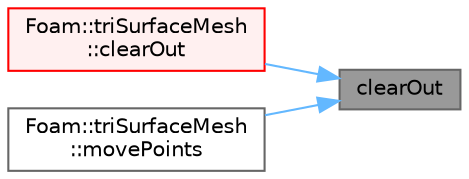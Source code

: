 digraph "clearOut"
{
 // LATEX_PDF_SIZE
  bgcolor="transparent";
  edge [fontname=Helvetica,fontsize=10,labelfontname=Helvetica,labelfontsize=10];
  node [fontname=Helvetica,fontsize=10,shape=box,height=0.2,width=0.4];
  rankdir="RL";
  Node1 [id="Node000001",label="clearOut",height=0.2,width=0.4,color="gray40", fillcolor="grey60", style="filled", fontcolor="black",tooltip=" "];
  Node1 -> Node2 [id="edge1_Node000001_Node000002",dir="back",color="steelblue1",style="solid",tooltip=" "];
  Node2 [id="Node000002",label="Foam::triSurfaceMesh\l::clearOut",height=0.2,width=0.4,color="red", fillcolor="#FFF0F0", style="filled",URL="$classFoam_1_1triSurfaceMesh.html#af320697688df08f1438d37a86bcaf25d",tooltip=" "];
  Node1 -> Node4 [id="edge2_Node000001_Node000004",dir="back",color="steelblue1",style="solid",tooltip=" "];
  Node4 [id="Node000004",label="Foam::triSurfaceMesh\l::movePoints",height=0.2,width=0.4,color="grey40", fillcolor="white", style="filled",URL="$classFoam_1_1triSurfaceMesh.html#ab62834098bae1d3887f578c700754f39",tooltip=" "];
}
